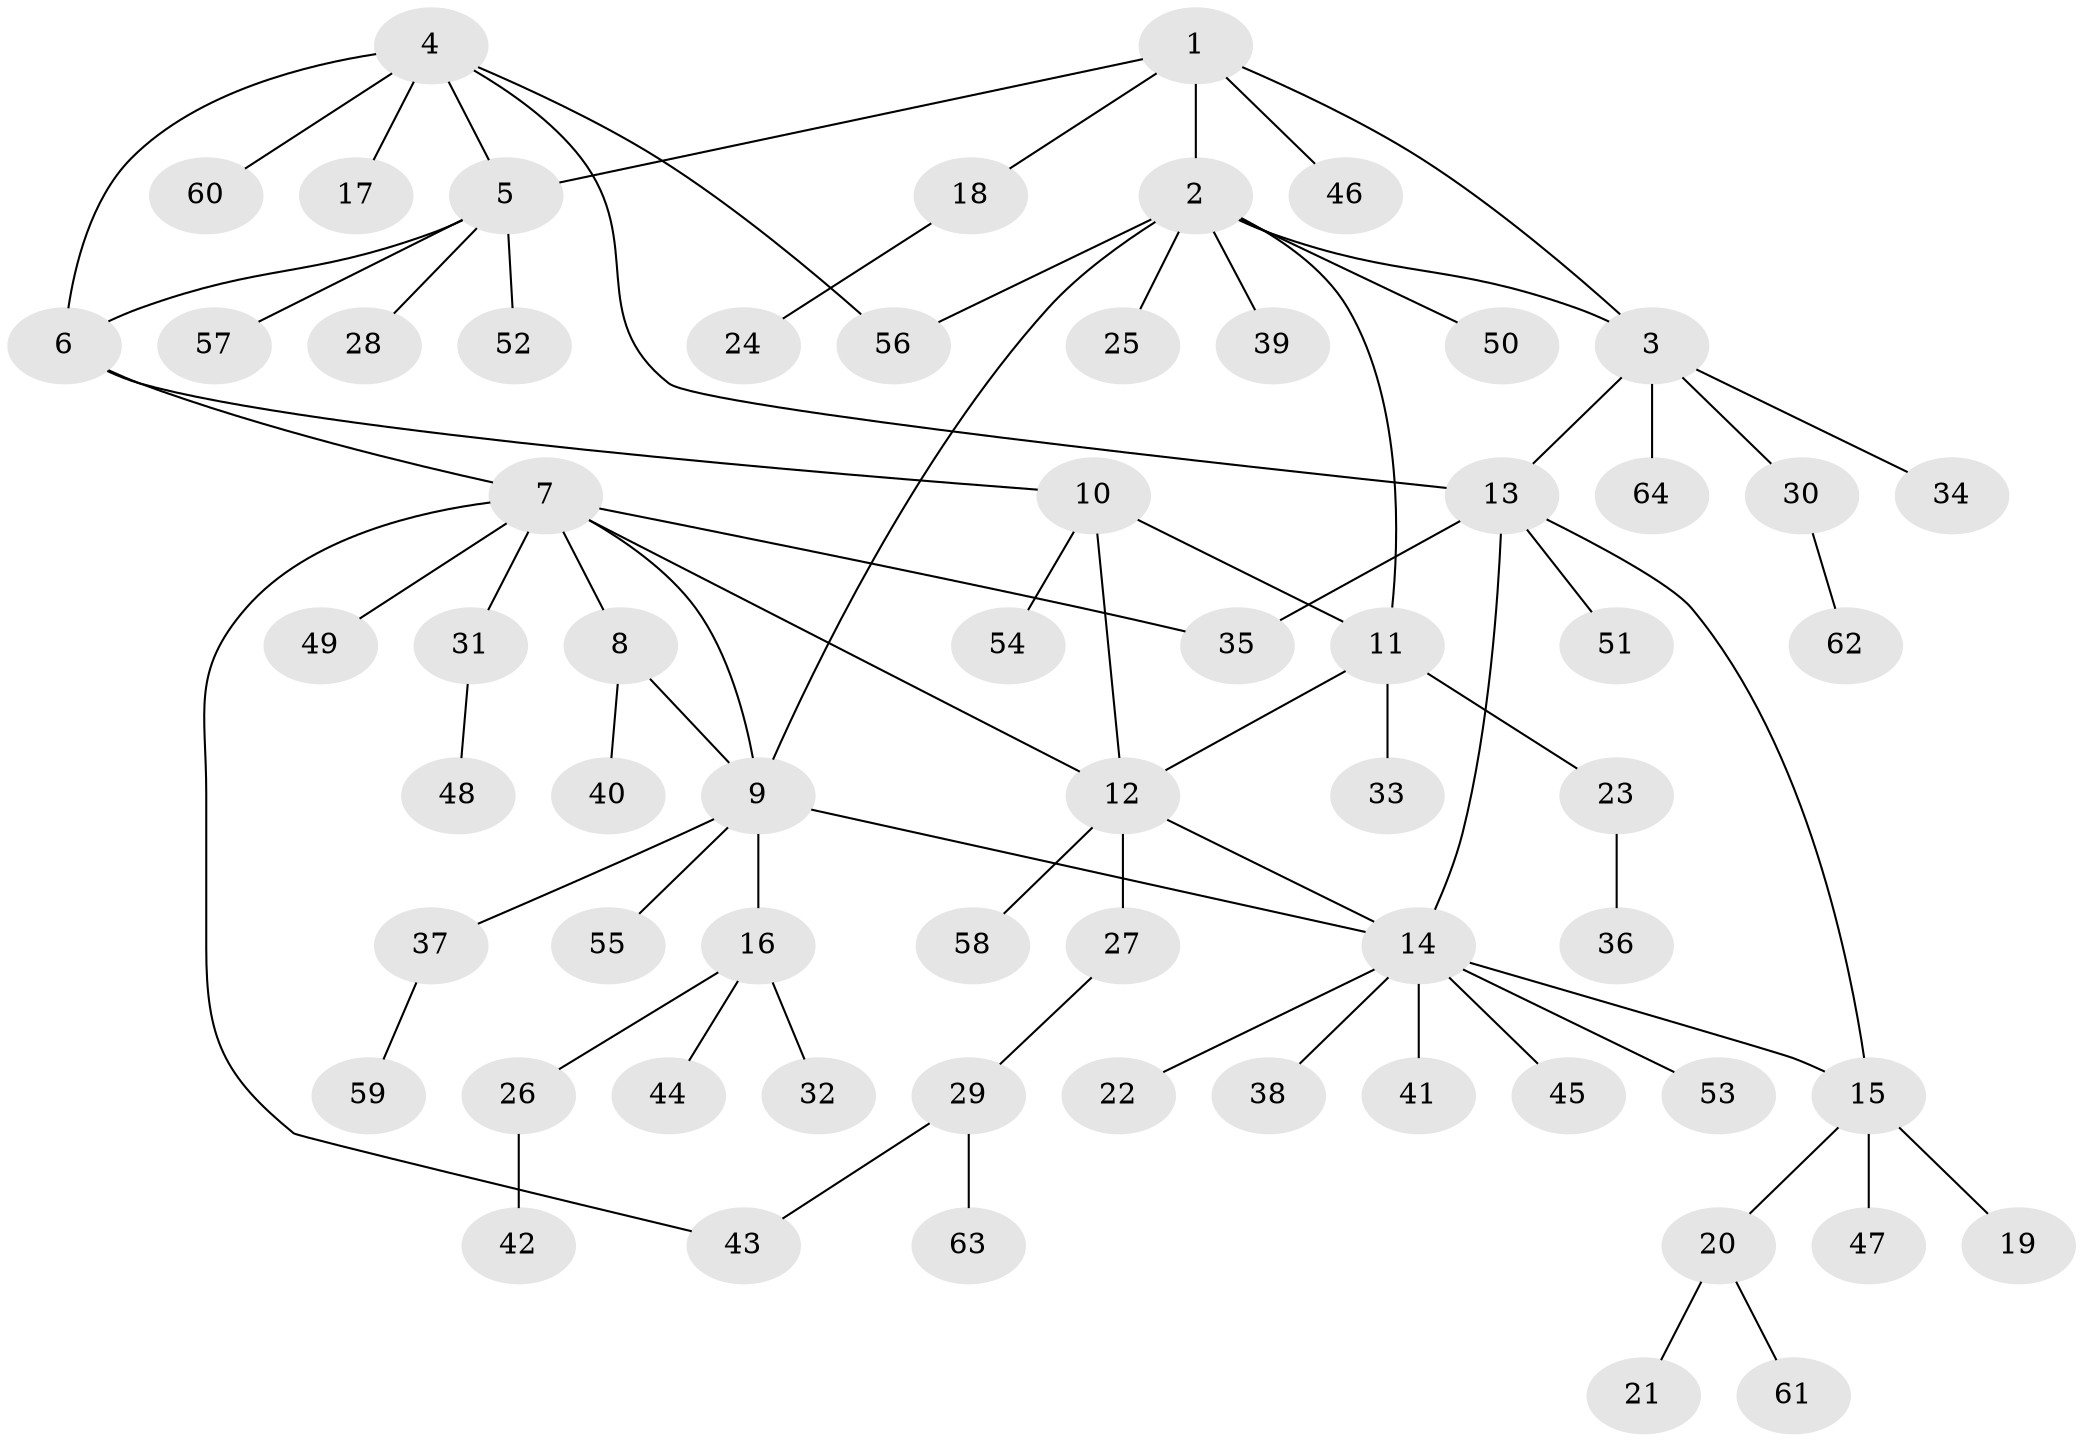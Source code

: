 // Generated by graph-tools (version 1.1) at 2025/54/03/09/25 04:54:39]
// undirected, 64 vertices, 77 edges
graph export_dot {
graph [start="1"]
  node [color=gray90,style=filled];
  1;
  2;
  3;
  4;
  5;
  6;
  7;
  8;
  9;
  10;
  11;
  12;
  13;
  14;
  15;
  16;
  17;
  18;
  19;
  20;
  21;
  22;
  23;
  24;
  25;
  26;
  27;
  28;
  29;
  30;
  31;
  32;
  33;
  34;
  35;
  36;
  37;
  38;
  39;
  40;
  41;
  42;
  43;
  44;
  45;
  46;
  47;
  48;
  49;
  50;
  51;
  52;
  53;
  54;
  55;
  56;
  57;
  58;
  59;
  60;
  61;
  62;
  63;
  64;
  1 -- 2;
  1 -- 3;
  1 -- 5;
  1 -- 18;
  1 -- 46;
  2 -- 3;
  2 -- 9;
  2 -- 11;
  2 -- 25;
  2 -- 39;
  2 -- 50;
  2 -- 56;
  3 -- 13;
  3 -- 30;
  3 -- 34;
  3 -- 64;
  4 -- 5;
  4 -- 6;
  4 -- 13;
  4 -- 17;
  4 -- 56;
  4 -- 60;
  5 -- 6;
  5 -- 28;
  5 -- 52;
  5 -- 57;
  6 -- 7;
  6 -- 10;
  7 -- 8;
  7 -- 9;
  7 -- 12;
  7 -- 31;
  7 -- 35;
  7 -- 43;
  7 -- 49;
  8 -- 9;
  8 -- 40;
  9 -- 14;
  9 -- 16;
  9 -- 37;
  9 -- 55;
  10 -- 11;
  10 -- 12;
  10 -- 54;
  11 -- 12;
  11 -- 23;
  11 -- 33;
  12 -- 14;
  12 -- 27;
  12 -- 58;
  13 -- 14;
  13 -- 15;
  13 -- 35;
  13 -- 51;
  14 -- 15;
  14 -- 22;
  14 -- 38;
  14 -- 41;
  14 -- 45;
  14 -- 53;
  15 -- 19;
  15 -- 20;
  15 -- 47;
  16 -- 26;
  16 -- 32;
  16 -- 44;
  18 -- 24;
  20 -- 21;
  20 -- 61;
  23 -- 36;
  26 -- 42;
  27 -- 29;
  29 -- 43;
  29 -- 63;
  30 -- 62;
  31 -- 48;
  37 -- 59;
}
